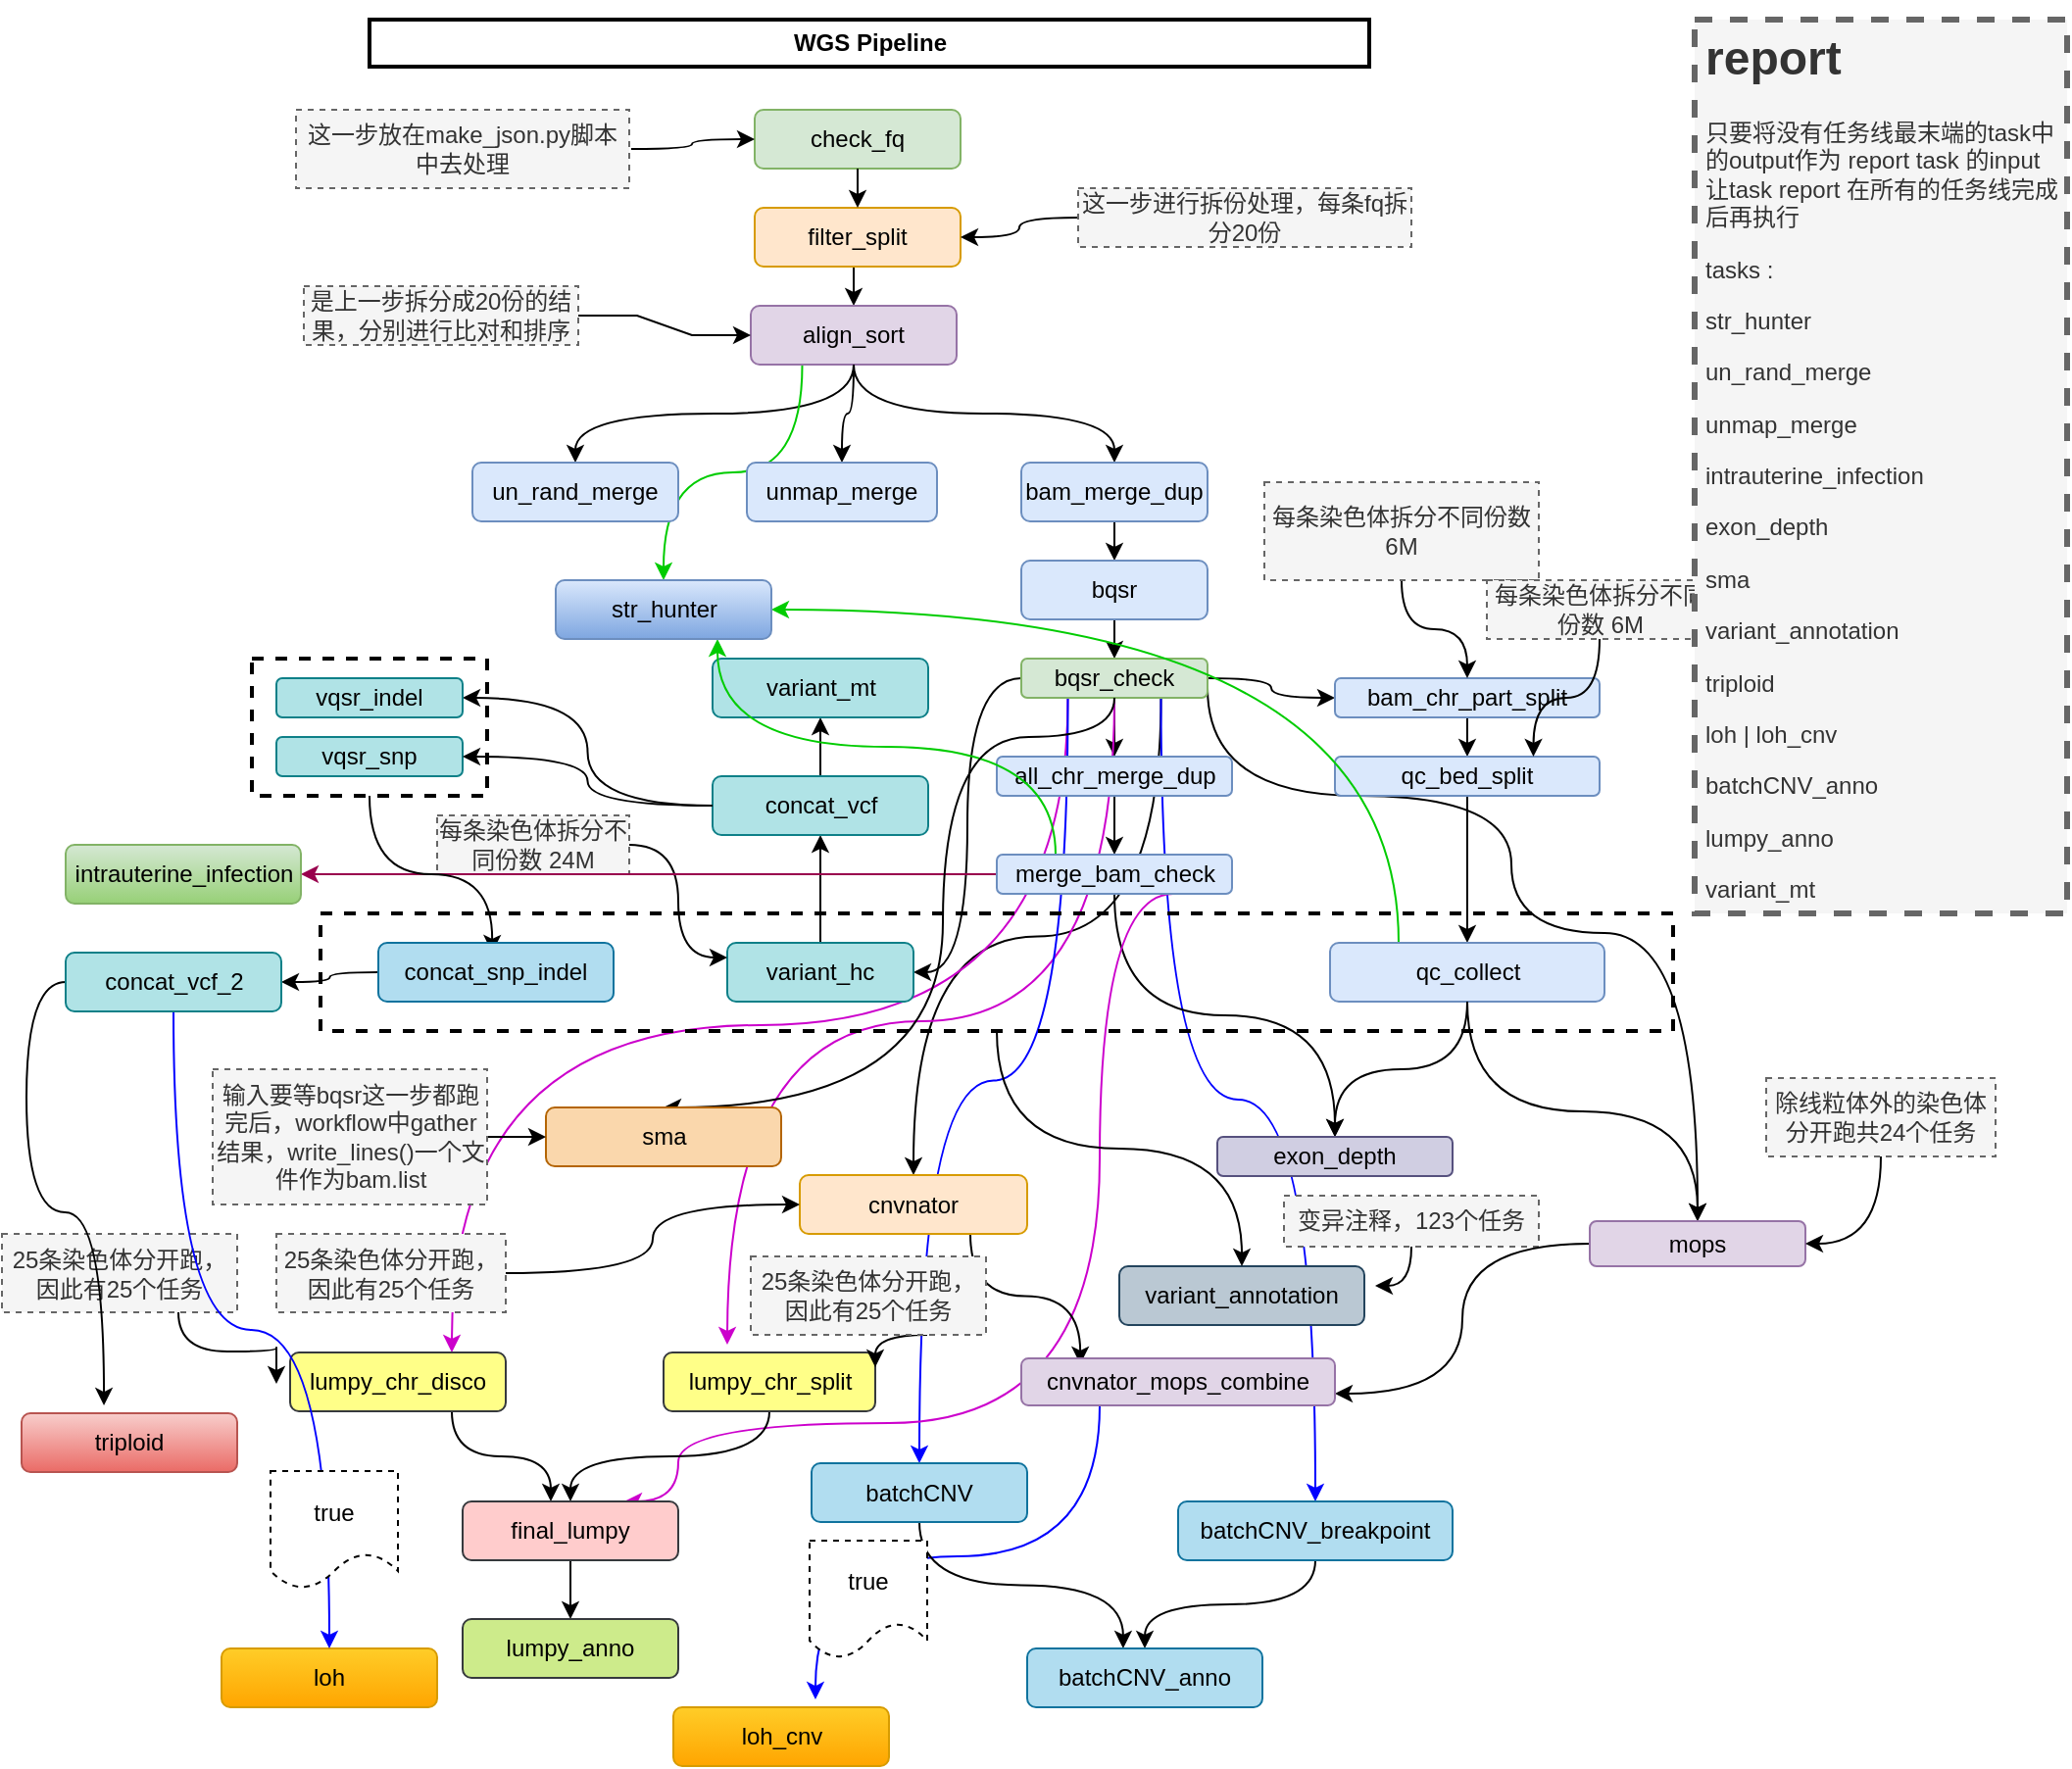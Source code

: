 <mxfile version="12.2.4" pages="1"><diagram id="2c0lvgl6IUMXGeh3YAfG" name="pipeline_WGS"><mxGraphModel dx="1360" dy="765" grid="1" gridSize="10" guides="1" tooltips="1" connect="1" arrows="1" fold="1" page="1" pageScale="1" pageWidth="1169" pageHeight="1654" background="#ffffff" math="0" shadow="0"><root><mxCell id="0"/><mxCell id="1" parent="0"/><mxCell id="2" value="check_fq" style="rounded=1;whiteSpace=wrap;html=1;fillColor=#d5e8d4;strokeColor=#82b366;align=center;labelPosition=center;verticalLabelPosition=middle;verticalAlign=middle;" parent="1" vertex="1"><mxGeometry x="474" y="142" width="105" height="30" as="geometry"/></mxCell><mxCell id="10" style="edgeStyle=orthogonalEdgeStyle;rounded=0;orthogonalLoop=1;jettySize=auto;html=1;exitX=0.5;exitY=1;exitDx=0;exitDy=0;align=center;labelPosition=center;verticalLabelPosition=middle;verticalAlign=middle;entryX=0.5;entryY=0;entryDx=0;entryDy=0;" parent="1" source="4" target="11" edge="1"><mxGeometry relative="1" as="geometry"><mxPoint x="525" y="232" as="targetPoint"/></mxGeometry></mxCell><mxCell id="4" value="filter_split" style="rounded=1;whiteSpace=wrap;html=1;fillColor=#ffe6cc;strokeColor=#d79b00;align=center;labelPosition=center;verticalLabelPosition=middle;verticalAlign=middle;flipV=0;flipH=1;" parent="1" vertex="1"><mxGeometry x="474" y="192" width="105" height="30" as="geometry"/></mxCell><mxCell id="9" value="" style="endArrow=classic;html=1;exitX=0.5;exitY=1;exitDx=0;exitDy=0;align=center;labelPosition=center;verticalLabelPosition=middle;verticalAlign=middle;entryX=0.5;entryY=0;entryDx=0;entryDy=0;entryPerimeter=0;" parent="1" source="2" target="4" edge="1"><mxGeometry width="50" height="50" relative="1" as="geometry"><mxPoint x="474" y="282" as="sourcePoint"/><mxPoint x="519" y="192" as="targetPoint"/></mxGeometry></mxCell><mxCell id="28" style="edgeStyle=orthogonalEdgeStyle;curved=1;rounded=0;orthogonalLoop=1;jettySize=auto;html=1;exitX=0.5;exitY=1;exitDx=0;exitDy=0;entryX=0.5;entryY=0;entryDx=0;entryDy=0;align=center;labelPosition=center;verticalLabelPosition=middle;verticalAlign=middle;" parent="1" source="11" target="20" edge="1"><mxGeometry relative="1" as="geometry"/></mxCell><mxCell id="38" value="" style="edgeStyle=orthogonalEdgeStyle;curved=1;rounded=0;orthogonalLoop=1;jettySize=auto;html=1;align=center;labelPosition=center;verticalLabelPosition=middle;verticalAlign=middle;" parent="1" source="11" target="23" edge="1"><mxGeometry relative="1" as="geometry"/></mxCell><mxCell id="110" style="edgeStyle=orthogonalEdgeStyle;curved=1;rounded=0;orthogonalLoop=1;jettySize=auto;html=1;exitX=0.25;exitY=1;exitDx=0;exitDy=0;entryX=0.5;entryY=0;entryDx=0;entryDy=0;strokeColor=#00CC00;" parent="1" source="11" target="109" edge="1"><mxGeometry relative="1" as="geometry"/></mxCell><mxCell id="11" value="align_sort" style="rounded=1;whiteSpace=wrap;html=1;fillColor=#e1d5e7;strokeColor=#9673a6;align=center;labelPosition=center;verticalLabelPosition=middle;verticalAlign=middle;" parent="1" vertex="1"><mxGeometry x="472" y="242" width="105" height="30" as="geometry"/></mxCell><mxCell id="gmqGsEqIV6LPqEwxpjfw-62" value="" style="edgeStyle=orthogonalEdgeStyle;curved=1;rounded=0;orthogonalLoop=1;jettySize=auto;html=1;strokeWidth=1;align=center;labelPosition=center;verticalLabelPosition=middle;verticalAlign=middle;" parent="1" source="12" target="2" edge="1"><mxGeometry relative="1" as="geometry"/></mxCell><mxCell id="12" value="这一步放在make_json.py脚本中去处理" style="text;html=1;align=center;verticalAlign=middle;whiteSpace=wrap;rounded=0;perimeterSpacing=1;dashed=1;fillColor=#F5F5F5;strokeColor=#666666;fontColor=#333333;labelPosition=center;verticalLabelPosition=middle;" parent="1" vertex="1"><mxGeometry x="240" y="142" width="170" height="40" as="geometry"/></mxCell><mxCell id="gmqGsEqIV6LPqEwxpjfw-85" value="" style="edgeStyle=orthogonalEdgeStyle;curved=1;rounded=0;orthogonalLoop=1;jettySize=auto;html=1;strokeWidth=1;align=center;labelPosition=center;verticalLabelPosition=middle;verticalAlign=middle;" parent="1" source="14" target="4" edge="1"><mxGeometry relative="1" as="geometry"/></mxCell><mxCell id="14" value="这一步进行拆份处理，每条fq拆分20份" style="text;html=1;strokeColor=#666666;fillColor=#f5f5f5;align=center;verticalAlign=middle;whiteSpace=wrap;rounded=0;dashed=1;fontColor=#333333;labelPosition=center;verticalLabelPosition=middle;" parent="1" vertex="1"><mxGeometry x="639" y="182" width="170" height="30" as="geometry"/></mxCell><mxCell id="19" value="" style="edgeStyle=entityRelationEdgeStyle;rounded=0;orthogonalLoop=1;jettySize=auto;html=1;align=center;labelPosition=center;verticalLabelPosition=middle;verticalAlign=middle;" parent="1" source="18" target="11" edge="1"><mxGeometry relative="1" as="geometry"/></mxCell><mxCell id="18" value="是上一步拆分成20份的结果，分别进行比对和排序" style="text;html=1;strokeColor=#666666;fillColor=#f5f5f5;align=center;verticalAlign=middle;whiteSpace=wrap;rounded=0;dashed=1;fontColor=#333333;labelPosition=center;verticalLabelPosition=middle;" parent="1" vertex="1"><mxGeometry x="244" y="232" width="140" height="30" as="geometry"/></mxCell><mxCell id="20" value="un_rand_merge" style="rounded=1;whiteSpace=wrap;html=1;fillColor=#dae8fc;strokeColor=#6c8ebf;align=center;labelPosition=center;verticalLabelPosition=middle;verticalAlign=middle;" parent="1" vertex="1"><mxGeometry x="330" y="322" width="105" height="30" as="geometry"/></mxCell><mxCell id="39" style="edgeStyle=orthogonalEdgeStyle;curved=1;rounded=0;orthogonalLoop=1;jettySize=auto;html=1;exitX=0.5;exitY=1;exitDx=0;exitDy=0;align=center;labelPosition=center;verticalLabelPosition=middle;verticalAlign=middle;" parent="1" source="11" target="24" edge="1"><mxGeometry relative="1" as="geometry"><mxPoint x="440" y="422" as="targetPoint"/></mxGeometry></mxCell><mxCell id="23" value="unmap_merge" style="rounded=1;whiteSpace=wrap;html=1;fillColor=#dae8fc;strokeColor=#6c8ebf;align=center;labelPosition=center;verticalLabelPosition=middle;verticalAlign=middle;" parent="1" vertex="1"><mxGeometry x="470" y="322" width="97" height="30" as="geometry"/></mxCell><mxCell id="41" value="" style="edgeStyle=orthogonalEdgeStyle;curved=1;rounded=0;orthogonalLoop=1;jettySize=auto;html=1;align=center;labelPosition=center;verticalLabelPosition=middle;verticalAlign=middle;" parent="1" source="24" target="40" edge="1"><mxGeometry relative="1" as="geometry"/></mxCell><mxCell id="24" value="bam_merge_dup" style="rounded=1;whiteSpace=wrap;html=1;fillColor=#dae8fc;strokeColor=#6c8ebf;align=center;labelPosition=center;verticalLabelPosition=middle;verticalAlign=middle;" parent="1" vertex="1"><mxGeometry x="610" y="322" width="95" height="30" as="geometry"/></mxCell><mxCell id="43" value="" style="edgeStyle=orthogonalEdgeStyle;curved=1;rounded=0;orthogonalLoop=1;jettySize=auto;html=1;align=center;labelPosition=center;verticalLabelPosition=middle;verticalAlign=middle;" parent="1" source="40" target="42" edge="1"><mxGeometry relative="1" as="geometry"/></mxCell><mxCell id="40" value="bqsr" style="rounded=1;whiteSpace=wrap;html=1;fillColor=#dae8fc;strokeColor=#6c8ebf;align=center;labelPosition=center;verticalLabelPosition=middle;verticalAlign=middle;" parent="1" vertex="1"><mxGeometry x="610" y="372" width="95" height="30" as="geometry"/></mxCell><mxCell id="45" value="" style="edgeStyle=orthogonalEdgeStyle;curved=1;rounded=0;orthogonalLoop=1;jettySize=auto;html=1;align=center;labelPosition=center;verticalLabelPosition=middle;verticalAlign=middle;" parent="1" source="42" target="44" edge="1"><mxGeometry relative="1" as="geometry"/></mxCell><mxCell id="49" value="" style="edgeStyle=orthogonalEdgeStyle;curved=1;rounded=0;orthogonalLoop=1;jettySize=auto;html=1;align=center;labelPosition=center;verticalLabelPosition=middle;verticalAlign=middle;" parent="1" source="42" target="48" edge="1"><mxGeometry relative="1" as="geometry"/></mxCell><mxCell id="56" value="" style="edgeStyle=orthogonalEdgeStyle;curved=1;rounded=0;orthogonalLoop=1;jettySize=auto;html=1;entryX=1;entryY=0.5;entryDx=0;entryDy=0;align=center;labelPosition=center;verticalLabelPosition=middle;verticalAlign=middle;strokeColor=#000000;" parent="1" source="42" target="55" edge="1"><mxGeometry relative="1" as="geometry"/></mxCell><mxCell id="gmqGsEqIV6LPqEwxpjfw-82" style="edgeStyle=orthogonalEdgeStyle;curved=1;rounded=0;orthogonalLoop=1;jettySize=auto;html=1;exitX=0.75;exitY=1;exitDx=0;exitDy=0;entryX=0.5;entryY=0;entryDx=0;entryDy=0;strokeWidth=1;align=center;labelPosition=center;verticalLabelPosition=middle;verticalAlign=middle;" parent="1" source="42" target="gmqGsEqIV6LPqEwxpjfw-86" edge="1"><mxGeometry relative="1" as="geometry"/></mxCell><mxCell id="62" style="edgeStyle=orthogonalEdgeStyle;rounded=0;orthogonalLoop=1;jettySize=auto;html=1;exitX=1;exitY=0.75;exitDx=0;exitDy=0;curved=1;entryX=0.5;entryY=0;entryDx=0;entryDy=0;" parent="1" source="42" target="64" edge="1"><mxGeometry relative="1" as="geometry"><mxPoint x="1060" y="562" as="targetPoint"/><Array as="points"><mxPoint x="705" y="492"/><mxPoint x="860" y="492"/><mxPoint x="860" y="562"/><mxPoint x="955" y="562"/></Array></mxGeometry></mxCell><mxCell id="74" style="edgeStyle=orthogonalEdgeStyle;curved=1;rounded=0;orthogonalLoop=1;jettySize=auto;html=1;exitX=0.25;exitY=1;exitDx=0;exitDy=0;entryX=0.75;entryY=0;entryDx=0;entryDy=0;strokeColor=#CC00CC;" parent="1" source="42" target="71" edge="1"><mxGeometry relative="1" as="geometry"/></mxCell><mxCell id="75" style="edgeStyle=orthogonalEdgeStyle;curved=1;rounded=0;orthogonalLoop=1;jettySize=auto;html=1;exitX=0.5;exitY=1;exitDx=0;exitDy=0;strokeColor=#CC00CC;" parent="1" source="42" edge="1"><mxGeometry relative="1" as="geometry"><mxPoint x="460" y="772" as="targetPoint"/></mxGeometry></mxCell><mxCell id="87" style="edgeStyle=orthogonalEdgeStyle;curved=1;rounded=0;orthogonalLoop=1;jettySize=auto;html=1;exitX=0.75;exitY=1;exitDx=0;exitDy=0;entryX=0.5;entryY=0;entryDx=0;entryDy=0;strokeColor=#0000FF;" parent="1" source="42" target="85" edge="1"><mxGeometry relative="1" as="geometry"/></mxCell><mxCell id="88" style="edgeStyle=orthogonalEdgeStyle;curved=1;rounded=0;orthogonalLoop=1;jettySize=auto;html=1;exitX=0.25;exitY=1;exitDx=0;exitDy=0;entryX=0.5;entryY=0;entryDx=0;entryDy=0;strokeColor=#0000FF;" parent="1" source="42" target="84" edge="1"><mxGeometry relative="1" as="geometry"/></mxCell><mxCell id="42" value="bqsr_check" style="rounded=1;whiteSpace=wrap;html=1;fillColor=#d5e8d4;strokeColor=#82b366;align=center;labelPosition=center;verticalLabelPosition=middle;verticalAlign=middle;" parent="1" vertex="1"><mxGeometry x="610" y="422" width="95" height="20" as="geometry"/></mxCell><mxCell id="61" value="" style="edgeStyle=orthogonalEdgeStyle;curved=1;rounded=0;orthogonalLoop=1;jettySize=auto;html=1;align=center;labelPosition=center;verticalLabelPosition=middle;verticalAlign=middle;" parent="1" source="55" target="60" edge="1"><mxGeometry relative="1" as="geometry"/></mxCell><mxCell id="55" value="variant_hc" style="rounded=1;whiteSpace=wrap;html=1;fillColor=#b0e3e6;strokeColor=#0e8088;align=center;labelPosition=center;verticalLabelPosition=middle;verticalAlign=middle;" parent="1" vertex="1"><mxGeometry x="460" y="567" width="95" height="30" as="geometry"/></mxCell><mxCell id="gmqGsEqIV6LPqEwxpjfw-66" value="" style="edgeStyle=orthogonalEdgeStyle;rounded=0;orthogonalLoop=1;jettySize=auto;html=1;align=center;labelPosition=center;verticalLabelPosition=middle;verticalAlign=middle;" parent="1" source="60" target="gmqGsEqIV6LPqEwxpjfw-61" edge="1"><mxGeometry relative="1" as="geometry"/></mxCell><mxCell id="gmqGsEqIV6LPqEwxpjfw-70" value="" style="edgeStyle=orthogonalEdgeStyle;curved=1;rounded=0;orthogonalLoop=1;jettySize=auto;html=1;strokeWidth=1;entryX=1;entryY=0.5;entryDx=0;entryDy=0;align=center;labelPosition=center;verticalLabelPosition=middle;verticalAlign=middle;" parent="1" source="60" target="gmqGsEqIV6LPqEwxpjfw-67" edge="1"><mxGeometry relative="1" as="geometry"><mxPoint x="358" y="442" as="targetPoint"/></mxGeometry></mxCell><mxCell id="60" value="concat_vcf" style="rounded=1;whiteSpace=wrap;html=1;fillColor=#b0e3e6;strokeColor=#0e8088;align=center;labelPosition=center;verticalLabelPosition=middle;verticalAlign=middle;" parent="1" vertex="1"><mxGeometry x="452.5" y="482" width="110" height="30" as="geometry"/></mxCell><mxCell id="gmqGsEqIV6LPqEwxpjfw-67" value="vqsr_indel" style="rounded=1;whiteSpace=wrap;html=1;fillColor=#b0e3e6;strokeColor=#0e8088;align=center;labelPosition=center;verticalLabelPosition=middle;verticalAlign=middle;" parent="1" vertex="1"><mxGeometry x="230" y="432" width="95" height="20" as="geometry"/></mxCell><mxCell id="gmqGsEqIV6LPqEwxpjfw-69" value="vqsr_snp" style="rounded=1;whiteSpace=wrap;html=1;fillColor=#b0e3e6;strokeColor=#0e8088;align=center;labelPosition=center;verticalLabelPosition=middle;verticalAlign=middle;" parent="1" vertex="1"><mxGeometry x="230" y="462" width="95" height="20" as="geometry"/></mxCell><mxCell id="gmqGsEqIV6LPqEwxpjfw-61" value="variant_mt" style="rounded=1;whiteSpace=wrap;html=1;fillColor=#b0e3e6;strokeColor=#0e8088;align=center;labelPosition=center;verticalLabelPosition=middle;verticalAlign=middle;" parent="1" vertex="1"><mxGeometry x="452.5" y="422" width="110" height="30" as="geometry"/></mxCell><mxCell id="gmqGsEqIV6LPqEwxpjfw-88" value="" style="edgeStyle=orthogonalEdgeStyle;curved=1;rounded=0;orthogonalLoop=1;jettySize=auto;html=1;strokeWidth=1;entryX=0;entryY=0.25;entryDx=0;entryDy=0;align=center;labelPosition=center;verticalLabelPosition=middle;verticalAlign=middle;" parent="1" source="58" target="55" edge="1"><mxGeometry relative="1" as="geometry"><mxPoint x="531" y="507" as="targetPoint"/></mxGeometry></mxCell><mxCell id="58" value="每条染色体拆分不同份数 24M" style="text;html=1;strokeColor=#666666;fillColor=#f5f5f5;align=center;verticalAlign=middle;whiteSpace=wrap;rounded=0;fontColor=#333333;dashed=1;labelPosition=center;verticalLabelPosition=middle;" parent="1" vertex="1"><mxGeometry x="312" y="502" width="98" height="30" as="geometry"/></mxCell><mxCell id="51" value="" style="edgeStyle=orthogonalEdgeStyle;curved=1;rounded=0;orthogonalLoop=1;jettySize=auto;html=1;align=center;labelPosition=center;verticalLabelPosition=middle;verticalAlign=middle;" parent="1" source="48" target="50" edge="1"><mxGeometry relative="1" as="geometry"/></mxCell><mxCell id="48" value="bam_chr_part_split" style="rounded=1;whiteSpace=wrap;html=1;fillColor=#dae8fc;strokeColor=#6c8ebf;align=center;labelPosition=center;verticalLabelPosition=middle;verticalAlign=middle;" parent="1" vertex="1"><mxGeometry x="770" y="432" width="135" height="20" as="geometry"/></mxCell><mxCell id="53" value="" style="edgeStyle=orthogonalEdgeStyle;curved=1;rounded=0;orthogonalLoop=1;jettySize=auto;html=1;align=center;labelPosition=center;verticalLabelPosition=middle;verticalAlign=middle;" parent="1" source="50" target="52" edge="1"><mxGeometry relative="1" as="geometry"/></mxCell><mxCell id="50" value="qc_bed_split" style="rounded=1;whiteSpace=wrap;html=1;fillColor=#dae8fc;strokeColor=#6c8ebf;align=center;labelPosition=center;verticalLabelPosition=middle;verticalAlign=middle;" parent="1" vertex="1"><mxGeometry x="770" y="472" width="135" height="20" as="geometry"/></mxCell><mxCell id="gmqGsEqIV6LPqEwxpjfw-81" value="" style="edgeStyle=orthogonalEdgeStyle;curved=1;rounded=0;orthogonalLoop=1;jettySize=auto;html=1;strokeWidth=1;entryX=0.5;entryY=0;entryDx=0;entryDy=0;align=center;labelPosition=center;verticalLabelPosition=middle;verticalAlign=middle;" parent="1" source="52" target="gmqGsEqIV6LPqEwxpjfw-76" edge="1"><mxGeometry relative="1" as="geometry"><mxPoint x="837.5" y="672" as="targetPoint"/></mxGeometry></mxCell><mxCell id="113" style="edgeStyle=orthogonalEdgeStyle;curved=1;rounded=0;orthogonalLoop=1;jettySize=auto;html=1;exitX=0.25;exitY=0;exitDx=0;exitDy=0;entryX=1;entryY=0.5;entryDx=0;entryDy=0;strokeColor=#00CC00;" parent="1" source="52" target="109" edge="1"><mxGeometry relative="1" as="geometry"/></mxCell><mxCell id="52" value="qc_collect" style="rounded=1;whiteSpace=wrap;html=1;fillColor=#dae8fc;strokeColor=#6c8ebf;align=center;labelPosition=center;verticalLabelPosition=middle;verticalAlign=middle;" parent="1" vertex="1"><mxGeometry x="767.5" y="567" width="140" height="30" as="geometry"/></mxCell><mxCell id="47" value="" style="edgeStyle=orthogonalEdgeStyle;curved=1;rounded=0;orthogonalLoop=1;jettySize=auto;html=1;align=center;labelPosition=center;verticalLabelPosition=middle;verticalAlign=middle;" parent="1" source="44" target="46" edge="1"><mxGeometry relative="1" as="geometry"/></mxCell><mxCell id="44" value="all_chr_merge_dup" style="rounded=1;whiteSpace=wrap;html=1;fillColor=#dae8fc;strokeColor=#6c8ebf;align=center;labelPosition=center;verticalLabelPosition=middle;verticalAlign=middle;" parent="1" vertex="1"><mxGeometry x="597.5" y="472" width="120" height="20" as="geometry"/></mxCell><mxCell id="gmqGsEqIV6LPqEwxpjfw-78" value="" style="edgeStyle=orthogonalEdgeStyle;curved=1;rounded=0;orthogonalLoop=1;jettySize=auto;html=1;strokeWidth=1;align=center;labelPosition=center;verticalLabelPosition=middle;verticalAlign=middle;" parent="1" source="46" target="gmqGsEqIV6LPqEwxpjfw-76" edge="1"><mxGeometry relative="1" as="geometry"/></mxCell><mxCell id="80" style="edgeStyle=orthogonalEdgeStyle;curved=1;rounded=0;orthogonalLoop=1;jettySize=auto;html=1;exitX=0.75;exitY=1;exitDx=0;exitDy=0;entryX=0.75;entryY=0;entryDx=0;entryDy=0;strokeColor=#CC00CC;" parent="1" source="46" target="72" edge="1"><mxGeometry relative="1" as="geometry"><Array as="points"><mxPoint x="650" y="542"/><mxPoint x="650" y="812"/><mxPoint x="435" y="812"/><mxPoint x="435" y="852"/></Array></mxGeometry></mxCell><mxCell id="112" style="edgeStyle=orthogonalEdgeStyle;curved=1;rounded=0;orthogonalLoop=1;jettySize=auto;html=1;exitX=0.25;exitY=0;exitDx=0;exitDy=0;entryX=0.75;entryY=1;entryDx=0;entryDy=0;strokeColor=#00CC00;" parent="1" source="46" target="109" edge="1"><mxGeometry relative="1" as="geometry"/></mxCell><mxCell id="114" style="edgeStyle=orthogonalEdgeStyle;curved=1;rounded=0;orthogonalLoop=1;jettySize=auto;html=1;exitX=0;exitY=0.5;exitDx=0;exitDy=0;entryX=1;entryY=0.5;entryDx=0;entryDy=0;strokeColor=#99004D;strokeWidth=1;" parent="1" source="46" target="93" edge="1"><mxGeometry relative="1" as="geometry"/></mxCell><mxCell id="46" value="merge_bam_check" style="rounded=1;whiteSpace=wrap;html=1;fillColor=#dae8fc;strokeColor=#6c8ebf;align=center;labelPosition=center;verticalLabelPosition=middle;verticalAlign=middle;" parent="1" vertex="1"><mxGeometry x="597.5" y="522" width="120" height="20" as="geometry"/></mxCell><mxCell id="gmqGsEqIV6LPqEwxpjfw-76" value="exon_depth" style="rounded=1;whiteSpace=wrap;html=1;fillColor=#d0cee2;strokeColor=#56517e;align=center;labelPosition=center;verticalLabelPosition=middle;verticalAlign=middle;" parent="1" vertex="1"><mxGeometry x="710" y="666" width="120" height="20" as="geometry"/></mxCell><mxCell id="gmqGsEqIV6LPqEwxpjfw-83" value="" style="edgeStyle=orthogonalEdgeStyle;curved=1;rounded=0;orthogonalLoop=1;jettySize=auto;html=1;strokeWidth=1;align=center;labelPosition=center;verticalLabelPosition=middle;verticalAlign=middle;" parent="1" source="gmqGsEqIV6LPqEwxpjfw-63" target="48" edge="1"><mxGeometry relative="1" as="geometry"><mxPoint x="804" y="462" as="targetPoint"/></mxGeometry></mxCell><mxCell id="gmqGsEqIV6LPqEwxpjfw-63" value="每条染色体拆分不同份数 6M" style="text;html=1;strokeColor=#666666;fillColor=#f5f5f5;align=center;verticalAlign=middle;whiteSpace=wrap;rounded=0;dashed=1;fontColor=#333333;labelPosition=center;verticalLabelPosition=middle;" parent="1" vertex="1"><mxGeometry x="734" y="332" width="140" height="50" as="geometry"/></mxCell><mxCell id="gmqGsEqIV6LPqEwxpjfw-87" value="" style="edgeStyle=orthogonalEdgeStyle;curved=1;rounded=0;orthogonalLoop=1;jettySize=auto;html=1;strokeWidth=1;exitX=0.5;exitY=1;exitDx=0;exitDy=0;entryX=0.75;entryY=0;entryDx=0;entryDy=0;align=center;labelPosition=center;verticalLabelPosition=middle;verticalAlign=middle;" parent="1" source="gmqGsEqIV6LPqEwxpjfw-65" target="50" edge="1"><mxGeometry relative="1" as="geometry"><mxPoint x="1042.5" y="397" as="targetPoint"/></mxGeometry></mxCell><mxCell id="gmqGsEqIV6LPqEwxpjfw-65" value="&lt;span style=&quot;color: rgb(51 , 51 , 51)&quot;&gt;每条染色体拆分不同份数 6M&lt;/span&gt;" style="text;html=1;strokeColor=#666666;fillColor=#f5f5f5;align=center;verticalAlign=middle;whiteSpace=wrap;rounded=0;dashed=1;fontColor=#333333;labelPosition=center;verticalLabelPosition=middle;" parent="1" vertex="1"><mxGeometry x="847.5" y="382" width="115" height="30" as="geometry"/></mxCell><mxCell id="gmqGsEqIV6LPqEwxpjfw-68" value="" style="edgeStyle=orthogonalEdgeStyle;curved=1;rounded=0;orthogonalLoop=1;jettySize=auto;html=1;strokeWidth=1;exitX=0.5;exitY=1;exitDx=0;exitDy=0;align=center;labelPosition=center;verticalLabelPosition=middle;verticalAlign=middle;" parent="1" source="gmqGsEqIV6LPqEwxpjfw-71" edge="1"><mxGeometry relative="1" as="geometry"><mxPoint x="340" y="572" as="targetPoint"/></mxGeometry></mxCell><mxCell id="gmqGsEqIV6LPqEwxpjfw-71" value="" style="rounded=0;whiteSpace=wrap;html=1;dashed=1;fillColor=none;strokeWidth=2;align=center;labelPosition=center;verticalLabelPosition=middle;verticalAlign=middle;" parent="1" vertex="1"><mxGeometry x="217.5" y="422" width="120" height="70" as="geometry"/></mxCell><mxCell id="99" style="edgeStyle=orthogonalEdgeStyle;curved=1;rounded=0;orthogonalLoop=1;jettySize=auto;html=1;exitX=0;exitY=0.5;exitDx=0;exitDy=0;entryX=1;entryY=0.5;entryDx=0;entryDy=0;" parent="1" source="gmqGsEqIV6LPqEwxpjfw-74" target="96" edge="1"><mxGeometry relative="1" as="geometry"/></mxCell><mxCell id="gmqGsEqIV6LPqEwxpjfw-74" value="concat_snp_indel" style="rounded=1;whiteSpace=wrap;html=1;fillColor=#b1ddf0;strokeColor=#10739e;align=center;labelPosition=center;verticalLabelPosition=middle;verticalAlign=middle;" parent="1" vertex="1"><mxGeometry x="282" y="567" width="120" height="30" as="geometry"/></mxCell><mxCell id="gmqGsEqIV6LPqEwxpjfw-72" value="" style="rounded=0;whiteSpace=wrap;html=1;fillColor=none;gradientColor=none;dashed=1;strokeWidth=2;align=center;labelPosition=center;verticalLabelPosition=middle;verticalAlign=middle;" parent="1" vertex="1"><mxGeometry x="252.5" y="552" width="690" height="60" as="geometry"/></mxCell><mxCell id="gmqGsEqIV6LPqEwxpjfw-73" value="" style="edgeStyle=orthogonalEdgeStyle;curved=1;rounded=0;orthogonalLoop=1;jettySize=auto;html=1;strokeWidth=1;entryX=1;entryY=0.5;entryDx=0;entryDy=0;exitX=0;exitY=0.5;exitDx=0;exitDy=0;align=center;labelPosition=center;verticalLabelPosition=middle;verticalAlign=middle;" parent="1" source="60" target="gmqGsEqIV6LPqEwxpjfw-69" edge="1"><mxGeometry relative="1" as="geometry"><mxPoint x="470" y="492" as="sourcePoint"/><mxPoint x="335" y="452" as="targetPoint"/></mxGeometry></mxCell><mxCell id="gmqGsEqIV6LPqEwxpjfw-77" value="variant_annotation" style="rounded=1;whiteSpace=wrap;html=1;strokeWidth=1;fillColor=#bac8d3;strokeColor=#23445d;align=center;labelPosition=center;verticalLabelPosition=middle;verticalAlign=middle;" parent="1" vertex="1"><mxGeometry x="660" y="732" width="125" height="30" as="geometry"/></mxCell><mxCell id="gmqGsEqIV6LPqEwxpjfw-75" value="" style="edgeStyle=orthogonalEdgeStyle;curved=1;rounded=0;orthogonalLoop=1;jettySize=auto;html=1;strokeWidth=1;align=center;labelPosition=center;verticalLabelPosition=middle;verticalAlign=middle;" parent="1" source="gmqGsEqIV6LPqEwxpjfw-72" target="gmqGsEqIV6LPqEwxpjfw-77" edge="1"><mxGeometry relative="1" as="geometry"><mxPoint x="585" y="692" as="targetPoint"/><mxPoint x="585" y="612" as="sourcePoint"/></mxGeometry></mxCell><mxCell id="gmqGsEqIV6LPqEwxpjfw-79" value="" style="edgeStyle=orthogonalEdgeStyle;curved=1;rounded=0;orthogonalLoop=1;jettySize=auto;html=1;exitX=0.5;exitY=1;exitDx=0;exitDy=0;entryX=0.5;entryY=0;entryDx=0;entryDy=0;align=center;labelPosition=center;verticalLabelPosition=middle;verticalAlign=middle;" parent="1" source="42" target="gmqGsEqIV6LPqEwxpjfw-80" edge="1"><mxGeometry relative="1" as="geometry"><mxPoint x="668" y="452" as="sourcePoint"/><mxPoint x="280" y="662" as="targetPoint"/><Array as="points"><mxPoint x="658" y="462"/><mxPoint x="570" y="462"/><mxPoint x="570" y="651"/></Array></mxGeometry></mxCell><mxCell id="gmqGsEqIV6LPqEwxpjfw-80" value="sma" style="rounded=1;whiteSpace=wrap;html=1;strokeWidth=1;fillColor=#fad7ac;strokeColor=#b46504;align=center;labelPosition=center;verticalLabelPosition=middle;verticalAlign=middle;" parent="1" vertex="1"><mxGeometry x="367.5" y="651" width="120" height="30" as="geometry"/></mxCell><mxCell id="gmqGsEqIV6LPqEwxpjfw-89" style="edgeStyle=orthogonalEdgeStyle;curved=1;rounded=0;orthogonalLoop=1;jettySize=auto;html=1;exitX=1;exitY=0.5;exitDx=0;exitDy=0;entryX=0;entryY=0.5;entryDx=0;entryDy=0;strokeWidth=1;align=center;labelPosition=center;verticalLabelPosition=middle;verticalAlign=middle;" parent="1" source="gmqGsEqIV6LPqEwxpjfw-84" target="gmqGsEqIV6LPqEwxpjfw-80" edge="1"><mxGeometry relative="1" as="geometry"/></mxCell><mxCell id="gmqGsEqIV6LPqEwxpjfw-84" value="输入要等bqsr这一步都跑完后，workflow中gather结果，write_lines()一个文件作为bam.list" style="text;html=1;strokeColor=#666666;fillColor=#f5f5f5;align=center;verticalAlign=middle;whiteSpace=wrap;rounded=0;dashed=1;fontColor=#333333;labelPosition=center;verticalLabelPosition=middle;" parent="1" vertex="1"><mxGeometry x="197.5" y="631.5" width="140" height="69" as="geometry"/></mxCell><mxCell id="gmqGsEqIV6LPqEwxpjfw-90" style="edgeStyle=orthogonalEdgeStyle;curved=1;rounded=0;orthogonalLoop=1;jettySize=auto;html=1;strokeWidth=1;align=center;labelPosition=center;verticalLabelPosition=middle;verticalAlign=middle;" parent="1" source="gmqGsEqIV6LPqEwxpjfw-64" edge="1"><mxGeometry relative="1" as="geometry"><mxPoint x="790" y="742" as="targetPoint"/></mxGeometry></mxCell><mxCell id="gmqGsEqIV6LPqEwxpjfw-64" value="变异注释，123个任务" style="text;html=1;strokeColor=#666666;fillColor=#f5f5f5;align=center;verticalAlign=middle;whiteSpace=wrap;rounded=0;dashed=1;fontColor=#333333;labelPosition=center;verticalLabelPosition=middle;" parent="1" vertex="1"><mxGeometry x="744" y="696" width="130" height="26" as="geometry"/></mxCell><mxCell id="68" style="edgeStyle=orthogonalEdgeStyle;curved=1;rounded=0;orthogonalLoop=1;jettySize=auto;html=1;exitX=0.75;exitY=1;exitDx=0;exitDy=0;entryX=0.188;entryY=0.125;entryDx=0;entryDy=0;entryPerimeter=0;" parent="1" source="gmqGsEqIV6LPqEwxpjfw-86" target="67" edge="1"><mxGeometry relative="1" as="geometry"/></mxCell><mxCell id="gmqGsEqIV6LPqEwxpjfw-86" value="cnvnator" style="rounded=1;whiteSpace=wrap;html=1;strokeWidth=1;fillColor=#ffe6cc;strokeColor=#d79b00;align=center;labelPosition=center;verticalLabelPosition=middle;verticalAlign=middle;" parent="1" vertex="1"><mxGeometry x="497" y="685.5" width="116" height="30" as="geometry"/></mxCell><mxCell id="gmqGsEqIV6LPqEwxpjfw-92" style="edgeStyle=orthogonalEdgeStyle;curved=1;rounded=0;orthogonalLoop=1;jettySize=auto;html=1;entryX=0;entryY=0.5;entryDx=0;entryDy=0;strokeWidth=1;align=center;labelPosition=center;verticalLabelPosition=middle;verticalAlign=middle;" parent="1" source="gmqGsEqIV6LPqEwxpjfw-91" target="gmqGsEqIV6LPqEwxpjfw-86" edge="1"><mxGeometry relative="1" as="geometry"/></mxCell><mxCell id="gmqGsEqIV6LPqEwxpjfw-91" value="25条染色体分开跑，因此有25个任务" style="text;html=1;strokeColor=#666666;fillColor=#f5f5f5;align=center;verticalAlign=middle;whiteSpace=wrap;rounded=0;fontColor=#333333;labelPosition=center;verticalLabelPosition=middle;dashed=1;" parent="1" vertex="1"><mxGeometry x="230" y="715.5" width="117" height="40" as="geometry"/></mxCell><mxCell id="63" value="" style="edgeStyle=orthogonalEdgeStyle;curved=1;rounded=0;orthogonalLoop=1;jettySize=auto;html=1;strokeWidth=1;align=center;labelPosition=center;verticalLabelPosition=middle;verticalAlign=middle;exitX=0.5;exitY=1;exitDx=0;exitDy=0;entryX=0.5;entryY=0;entryDx=0;entryDy=0;" parent="1" source="52" target="64" edge="1"><mxGeometry relative="1" as="geometry"><mxPoint x="980" y="672" as="targetPoint"/><mxPoint x="848" y="602" as="sourcePoint"/></mxGeometry></mxCell><mxCell id="69" style="edgeStyle=orthogonalEdgeStyle;curved=1;rounded=0;orthogonalLoop=1;jettySize=auto;html=1;entryX=1;entryY=0.75;entryDx=0;entryDy=0;" parent="1" source="64" target="67" edge="1"><mxGeometry relative="1" as="geometry"/></mxCell><mxCell id="64" value="mops" style="rounded=1;whiteSpace=wrap;html=1;fillColor=#e1d5e7;strokeColor=#9673a6;" parent="1" vertex="1"><mxGeometry x="900" y="709" width="110" height="23" as="geometry"/></mxCell><mxCell id="66" style="edgeStyle=orthogonalEdgeStyle;curved=1;rounded=0;orthogonalLoop=1;jettySize=auto;html=1;entryX=1;entryY=0.5;entryDx=0;entryDy=0;" parent="1" source="65" target="64" edge="1"><mxGeometry relative="1" as="geometry"/></mxCell><mxCell id="65" value="除线粒体外的染色体分开跑共24个任务" style="text;html=1;strokeColor=#666666;fillColor=#f5f5f5;align=center;verticalAlign=middle;whiteSpace=wrap;rounded=0;fontColor=#333333;labelPosition=center;verticalLabelPosition=middle;dashed=1;" parent="1" vertex="1"><mxGeometry x="990" y="636" width="117" height="40" as="geometry"/></mxCell><mxCell id="101" style="rounded=0;orthogonalLoop=1;jettySize=auto;html=1;exitX=0.25;exitY=1;exitDx=0;exitDy=0;entryX=0.659;entryY=-0.133;entryDx=0;entryDy=0;entryPerimeter=0;elbow=vertical;edgeStyle=orthogonalEdgeStyle;curved=1;strokeColor=#0000FF;" parent="1" source="67" target="94" edge="1"><mxGeometry relative="1" as="geometry"/></mxCell><mxCell id="67" value="cnvnator_mops_combine" style="rounded=1;whiteSpace=wrap;html=1;fillColor=#e1d5e7;strokeColor=#9673a6;" parent="1" vertex="1"><mxGeometry x="610" y="779" width="160" height="24" as="geometry"/></mxCell><mxCell id="82" style="edgeStyle=orthogonalEdgeStyle;curved=1;rounded=0;orthogonalLoop=1;jettySize=auto;html=1;exitX=0.5;exitY=1;exitDx=0;exitDy=0;entryX=0.5;entryY=0;entryDx=0;entryDy=0;strokeColor=#000000;" parent="1" source="70" target="72" edge="1"><mxGeometry relative="1" as="geometry"/></mxCell><mxCell id="70" value="lumpy_chr_split" style="rounded=1;whiteSpace=wrap;html=1;fillColor=#ffff88;strokeColor=#36393d;" parent="1" vertex="1"><mxGeometry x="427.5" y="776" width="108" height="30" as="geometry"/></mxCell><mxCell id="81" style="edgeStyle=orthogonalEdgeStyle;curved=1;rounded=0;orthogonalLoop=1;jettySize=auto;html=1;exitX=0.75;exitY=1;exitDx=0;exitDy=0;entryX=0.409;entryY=0;entryDx=0;entryDy=0;entryPerimeter=0;strokeColor=#000000;" parent="1" source="71" target="72" edge="1"><mxGeometry relative="1" as="geometry"/></mxCell><mxCell id="71" value="lumpy_chr_disco" style="rounded=1;whiteSpace=wrap;html=1;fillColor=#ffff88;strokeColor=#36393d;" parent="1" vertex="1"><mxGeometry x="237" y="776" width="110" height="30" as="geometry"/></mxCell><mxCell id="83" style="edgeStyle=orthogonalEdgeStyle;curved=1;rounded=0;orthogonalLoop=1;jettySize=auto;html=1;exitX=0.5;exitY=1;exitDx=0;exitDy=0;entryX=0.5;entryY=0;entryDx=0;entryDy=0;strokeColor=#000000;" parent="1" source="72" target="73" edge="1"><mxGeometry relative="1" as="geometry"/></mxCell><mxCell id="72" value="final_lumpy" style="rounded=1;whiteSpace=wrap;html=1;fillColor=#ffcccc;strokeColor=#36393d;" parent="1" vertex="1"><mxGeometry x="325" y="852" width="110" height="30" as="geometry"/></mxCell><mxCell id="73" value="lumpy_anno" style="rounded=1;whiteSpace=wrap;html=1;fillColor=#cdeb8b;strokeColor=#36393d;" parent="1" vertex="1"><mxGeometry x="325" y="912" width="110" height="30" as="geometry"/></mxCell><mxCell id="77" style="edgeStyle=orthogonalEdgeStyle;curved=1;rounded=0;orthogonalLoop=1;jettySize=auto;html=1;exitX=0.75;exitY=1;exitDx=0;exitDy=0;strokeColor=#000000;" parent="1" source="76" edge="1"><mxGeometry relative="1" as="geometry"><mxPoint x="230" y="792" as="targetPoint"/></mxGeometry></mxCell><mxCell id="76" value="25条染色体分开跑，因此有25个任务" style="text;html=1;strokeColor=#666666;fillColor=#f5f5f5;align=center;verticalAlign=middle;whiteSpace=wrap;rounded=0;fontColor=#333333;labelPosition=center;verticalLabelPosition=middle;dashed=1;" parent="1" vertex="1"><mxGeometry x="90" y="715.5" width="120" height="40" as="geometry"/></mxCell><mxCell id="79" style="edgeStyle=orthogonalEdgeStyle;curved=1;rounded=0;orthogonalLoop=1;jettySize=auto;html=1;exitX=0.75;exitY=1;exitDx=0;exitDy=0;entryX=1;entryY=0.25;entryDx=0;entryDy=0;strokeColor=#000000;" parent="1" source="78" target="70" edge="1"><mxGeometry relative="1" as="geometry"/></mxCell><mxCell id="78" value="25条染色体分开跑，因此有25个任务" style="text;html=1;strokeColor=#666666;fillColor=#f5f5f5;align=center;verticalAlign=middle;whiteSpace=wrap;rounded=0;fontColor=#333333;labelPosition=center;verticalLabelPosition=middle;dashed=1;" parent="1" vertex="1"><mxGeometry x="472" y="727" width="120" height="40" as="geometry"/></mxCell><mxCell id="89" style="edgeStyle=orthogonalEdgeStyle;curved=1;rounded=0;orthogonalLoop=1;jettySize=auto;html=1;exitX=0.5;exitY=1;exitDx=0;exitDy=0;entryX=0.408;entryY=0;entryDx=0;entryDy=0;entryPerimeter=0;strokeColor=#000000;" parent="1" source="84" target="86" edge="1"><mxGeometry relative="1" as="geometry"/></mxCell><mxCell id="84" value="batchCNV" style="rounded=1;whiteSpace=wrap;html=1;fillColor=#b1ddf0;strokeColor=#10739e;" parent="1" vertex="1"><mxGeometry x="503" y="832.5" width="110" height="30" as="geometry"/></mxCell><mxCell id="90" style="edgeStyle=orthogonalEdgeStyle;curved=1;rounded=0;orthogonalLoop=1;jettySize=auto;html=1;exitX=0.5;exitY=1;exitDx=0;exitDy=0;entryX=0.5;entryY=0;entryDx=0;entryDy=0;strokeColor=#000000;" parent="1" source="85" target="86" edge="1"><mxGeometry relative="1" as="geometry"/></mxCell><mxCell id="85" value="batchCNV_breakpoint" style="rounded=1;whiteSpace=wrap;html=1;fillColor=#b1ddf0;strokeColor=#10739e;" parent="1" vertex="1"><mxGeometry x="690" y="852" width="140" height="30" as="geometry"/></mxCell><mxCell id="86" value="batchCNV_anno" style="rounded=1;whiteSpace=wrap;html=1;fillColor=#b1ddf0;strokeColor=#10739e;" parent="1" vertex="1"><mxGeometry x="613" y="927" width="120" height="30" as="geometry"/></mxCell><mxCell id="91" value="triploid" style="rounded=1;whiteSpace=wrap;html=1;strokeColor=#b85450;fillColor=#f8cecc;gradientColor=#ea6b66;aspect=fixed;" parent="1" vertex="1"><mxGeometry x="100" y="807" width="110" height="30" as="geometry"/></mxCell><mxCell id="92" value="loh" style="rounded=1;whiteSpace=wrap;html=1;strokeColor=#d79b00;fillColor=#ffcd28;gradientColor=#ffa500;aspect=fixed;" parent="1" vertex="1"><mxGeometry x="202" y="927" width="110" height="30" as="geometry"/></mxCell><mxCell id="93" value="intrauterine_infection" style="rounded=1;whiteSpace=wrap;html=1;strokeColor=#82b366;fillColor=#d5e8d4;gradientColor=#97d077;" parent="1" vertex="1"><mxGeometry x="122.5" y="517" width="120" height="30" as="geometry"/></mxCell><mxCell id="94" value="loh_cnv" style="rounded=1;whiteSpace=wrap;html=1;strokeColor=#d79b00;fillColor=#ffcd28;gradientColor=#ffa500;aspect=fixed;" parent="1" vertex="1"><mxGeometry x="432.5" y="957" width="110" height="30" as="geometry"/></mxCell><mxCell id="100" style="edgeStyle=orthogonalEdgeStyle;curved=1;rounded=0;orthogonalLoop=1;jettySize=auto;html=1;exitX=0;exitY=0.5;exitDx=0;exitDy=0;entryX=0.382;entryY=-0.133;entryDx=0;entryDy=0;entryPerimeter=0;" parent="1" source="96" target="91" edge="1"><mxGeometry relative="1" as="geometry"/></mxCell><mxCell id="102" style="edgeStyle=orthogonalEdgeStyle;curved=1;rounded=0;orthogonalLoop=1;jettySize=auto;html=1;exitX=0.5;exitY=1;exitDx=0;exitDy=0;strokeColor=#0000FF;" parent="1" source="96" target="92" edge="1"><mxGeometry relative="1" as="geometry"/></mxCell><mxCell id="96" value="concat_vcf_2" style="rounded=1;whiteSpace=wrap;html=1;fillColor=#b0e3e6;strokeColor=#0e8088;align=center;labelPosition=center;verticalLabelPosition=middle;verticalAlign=middle;" parent="1" vertex="1"><mxGeometry x="122.5" y="572" width="110" height="30" as="geometry"/></mxCell><mxCell id="105" value="true" style="shape=document;whiteSpace=wrap;html=1;boundedLbl=1;rounded=1;strokeColor=#000000;fillColor=#FFFFFF;dashed=1;" parent="1" vertex="1"><mxGeometry x="227" y="836.5" width="65" height="60" as="geometry"/></mxCell><mxCell id="108" value="true" style="shape=document;whiteSpace=wrap;html=1;boundedLbl=1;rounded=1;strokeColor=#000000;fillColor=#FFFFFF;dashed=1;" parent="1" vertex="1"><mxGeometry x="502" y="872" width="60" height="60" as="geometry"/></mxCell><mxCell id="109" value="str_hunter" style="rounded=1;whiteSpace=wrap;html=1;strokeColor=#6c8ebf;fillColor=#dae8fc;gradientColor=#7ea6e0;" parent="1" vertex="1"><mxGeometry x="372.5" y="382" width="110" height="30" as="geometry"/></mxCell><mxCell id="115" value="&lt;h1&gt;report&lt;/h1&gt;&lt;p&gt;只要将没有任务线最末端的task中的output作为 report task 的input 让task report 在所有的任务线完成后再执行&lt;/p&gt;&lt;p&gt;tasks :&lt;/p&gt;&lt;p&gt;str_hunter&lt;/p&gt;&lt;p&gt;un_rand_merge&lt;/p&gt;&lt;p&gt;unmap_merge&lt;/p&gt;&lt;p&gt;intrauterine_infection&lt;/p&gt;&lt;p&gt;exon_depth&lt;/p&gt;&lt;p&gt;sma&lt;/p&gt;&lt;p&gt;variant_annotation&lt;/p&gt;&lt;p&gt;triploid&lt;/p&gt;&lt;p&gt;loh | loh_cnv&lt;/p&gt;&lt;p&gt;batchCNV_anno&lt;/p&gt;&lt;p&gt;lumpy_anno&lt;/p&gt;&lt;p&gt;variant_mt&lt;/p&gt;" style="text;html=1;strokeColor=#666666;fillColor=#f5f5f5;spacing=5;spacingTop=-20;whiteSpace=wrap;overflow=hidden;rounded=0;dashed=1;strokeWidth=3;perimeterSpacing=0;fontColor=#333333;align=left;" parent="1" vertex="1"><mxGeometry x="953.5" y="96" width="190" height="456" as="geometry"/></mxCell><mxCell id="116" value="WGS Pipeline" style="rounded=0;whiteSpace=wrap;html=1;strokeColor=#000000;strokeWidth=2;fillColor=none;fontColor=#000000;align=center;fontStyle=1" parent="1" vertex="1"><mxGeometry x="277.5" y="96" width="510" height="24" as="geometry"/></mxCell></root></mxGraphModel></diagram></mxfile>
